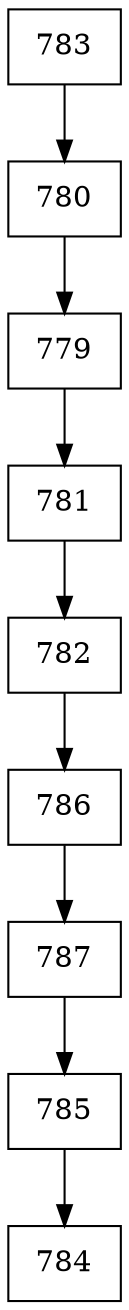 digraph G {
  node [shape=record];
  node0 [label="{783}"];
  node0 -> node1;
  node1 [label="{780}"];
  node1 -> node2;
  node2 [label="{779}"];
  node2 -> node3;
  node3 [label="{781}"];
  node3 -> node4;
  node4 [label="{782}"];
  node4 -> node5;
  node5 [label="{786}"];
  node5 -> node6;
  node6 [label="{787}"];
  node6 -> node7;
  node7 [label="{785}"];
  node7 -> node8;
  node8 [label="{784}"];
}
